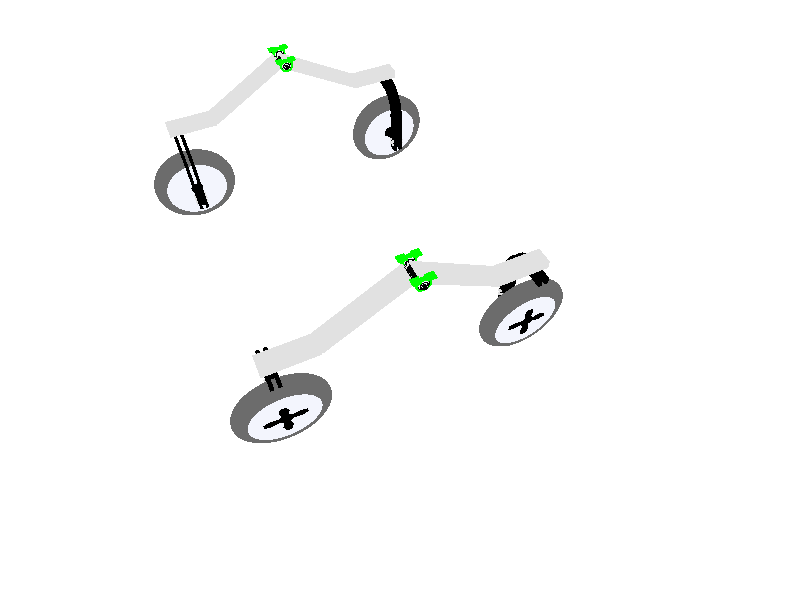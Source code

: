 #include "colors.inc"
#include "textures.inc"
#include "shapes.inc"
#include "metals.inc"
// //Atividade2
camera{
    location <-150, 300, 150>
    look_at <0, 80, 80>
}
light_source{ <-150, 300, 150> White }
// light_source{ <-100, 100, -100> White }
plane{ y, -50
    pigment{ White }
}
plane{<0,1,0>,1 hollow
  texture{
    pigment{ bozo turbulence 0.92
      color_map {
      [0.00 rgb <0.2, 0.3, 1>*0.5]
      [0.50 rgb <0.2, 0.3, 1>*0.8]
      [0.70 rgb <1,1,1>]
      [0.85 rgb <0.25,0.25,0.25>]
      [1.0 rgb <0.5,0.5,0.5>]}
      scale<1,1,1.5>*2.5
      translate<1.0,0,-1>
      }// end of pigment
    finish {ambient 1 diffuse 0}
  }// end of texture
  scale 10000
}// end of plane


// box { <0, 0, 0>,  <1000, 1, 1> pigment{Blue} }// X
// box { <0, 0, 0>,  <1, 1000, 1> pigment{Red}  }// Y
// box { <0, 0, 0>,  <1, 1, 1000> pigment{Green}}// Z

#declare Green_Metal = texture {pigment{color rgb <0, 1, 0>} finish { ambient 0.35 brilliance 2 diffuse 0.3 metallic specular 0.80 roughness 1/20 reflection 0.1}}

#declare pneu = union{
  // Borracha do pneu
  difference{
    union {
      torus {
        22, 5 // major radius, minor radius
         texture{ pigment{ color rgb<1,1,1>*0.15}
           normal { bumps .5 scale .005}
           finish { diffuse .9 phong .2}}
        rotate z*90
        translate <5, 16, 0> // <x, y, z> 
      }
      cylinder {
        <0,15,0>,<10,15,0>,23 
         texture{ pigment{ color rgb<1,1,1>*0.15}
           normal { bumps .5 scale .005}
           finish { diffuse .9 phong .2}
           }
      }
    }
    cylinder {<-3,15,0>,<13,15,0>,20 texture {Silver_Metal}}
  }
  // Parte metalica no centro
  difference{
    union {
      difference{
        cylinder {<0,15,0>,<10,15,0>,20 texture {Silver_Metal}}
        cylinder {<-1,15,0>,<1,15,0>,18 texture {Silver_Metal}}
      }
      cone{<2,15,0>, 15, <-1,15,0>, 12 texture {Silver_Metal}}
    }
    difference{
      union{
          cylinder {<-40,16,0>,<50,16,0>, 4 texture {pigment{Black}}}
          cone{<-2,19,0>, 2, <-2,23,0>, 3 texture {pigment{Black}}}
          cone{<-2,23,0>, 3, <-2,27,0>, 2 texture {pigment{Black}}}
          cone{<-2,13,0>, 2, <-2,8,0>, 3 texture {pigment{Black}}}
          cone{<-2,8,0>, 3, <-2,3,0>, 2 texture {pigment{Black}}}
          cone{<0,16,3>, 2, <0,16,8>, 3 texture {pigment{Black}}}
          cone{<0,16,8>, 3, <0,16,12>, 2 texture {pigment{Black}}}
          cone{<0,16,-3>, 2, <0,16,-8>, 3 texture {pigment{Black}}}
          cone{<0,16,-8>, 3, <0,16,-12>, 2 texture {pigment{Black}}}
      }
      union{
          cylinder {<1,15,0>,<8,15,0>, 30 texture {pigment{Black}}}
          cylinder {<-3,15,0>,<-8,15,0>, 30 texture {pigment{Black}}}
      }
    }
  }  
}

#declare parte_suporte = union{
  difference{
    difference {
      difference {
        difference {
          difference {
            union {
              torus {16, 3 texture{ pigment{ Black}} rotate z*90 translate <1, 30, 19>}
              box {<-1, 0, 0>, <5, 27, 6> pigment{Black}}
              box {<-1, 44, 15>, <5, 48, 30> pigment{Black}} 
            }
            box {<-3, 0, 6>, <9, 26, 40> pigment{Black}}
          }
          box {<-3, 15, 20>, <8, 44, 40> pigment{Black}}
        }
        box {<-3, 30, 30>, <8, 50, 35> pigment{Black}}
      }
      box {<-4, -1, -1>, <0, 70, 70> pigment{Black}}
    }
    box {<2, -1, -1>, <8, 70, 70> pigment{Black}}
  }
}

#declare suporte = union {
  object{ parte_suporte translate <0, 0, 0> }
  object{ parte_suporte translate <4, 0, 0> }
}

#declare parafuso_pneu = difference {
  cylinder {<0, 0, 0>, <0, 0, 2>, 1 texture {pigment {Gray}}}
  cylinder {<0, 0, -1>, <0, 0, 3>, 0.5 texture {pigment {Gray}}}
}

#declare roda_suporte = union {
  object{ suporte translate <-3, 10, -25> rotate <0, -90, 0> }
  object{ pneu translate <0, 0, 0> }
  cylinder {<9, 16, 0>, <26, 16, 0>, 2 texture {Metal}}
  object{ parafuso_pneu translate <20.3, 15, -4> }
  object{ parafuso_pneu translate <23.5, 15, -4> }
  object{ parafuso_pneu translate <20.3, 18, -4> }
  object{ parafuso_pneu translate <23.5, 18, -4> }

  object{ parafuso_pneu translate <20.3, 15, 2> }
  object{ parafuso_pneu translate <23.5, 15, 2> }
  object{ parafuso_pneu translate <20.3, 18, 2> }
  object{ parafuso_pneu translate <23.5, 18, 2> }
}

#declare apoio_motores = union {
  difference {
    box {<0, 0, 0>, <10, 5, 30> pigment{Gray}}
    box {<1, 1, -10>, <9, 4, 40> texture{Metal}}
  }
  difference {
    box {<0, 0, 35>,<10, 5, 90> pigment{Gray} }
    box {<1, 1, 20>,<9, 4, 100> texture{Metal} }
    rotate <-30, 0, 0> translate <0, -17, 0>
  }
}

#declare eixo_apoio_motor = union {
  box {<-1, 3, 1.5>,<3, 4, 6> pigment{Green} }
  box {<-1, 3, -1.5>,<3, 4, -6> pigment{Green} }

  box {<0, 0, 3>,<3, 3, 4> texture{Green_Metal} }
  box {<0, 0, -3>,<3, 3, -4> texture{Green_Metal} }
  difference{
    difference{
      cylinder {<1, 0, 0>, <2, 0, 0>, 3 texture{Green_Metal}}
      cylinder {<0, 0, 0>, <3, 0, 0>, 2.5}
    }
    box {<-2, -1.5, -3>,<5, 1.5, 5> pigment{Black} }
  }
  
  difference{
    cylinder {<0, 0, 0>, <2, 0, 0>, 4 texture{Green_Metal}}
    cylinder {<-1, 0, 0>, <3, 0, 0>, 3}
  }
  difference{
    cylinder {<0, 0, 0>, <2, 0, 0>, 2.5 texture{Silver_Metal}}
    cylinder {<-1, 0, 0>, <3, 0, 0>, 2.3}
  }
  difference{
    cylinder {<0, 0, 0>, <2, 0, 0>, 1.5 texture{Silver_Metal}}
    cylinder {<-1, 0, 0>, <3, 0, 0>, 1}
  }
  difference{
    cylinder {<0, 0, 0>, <2, 0, 0>, 2.3 pigment{Black}}
    cylinder {<-1, 0, 0>, <3, 0, 0>, 1.5}
  }
  cylinder {<-2, 0, 0>, <3, 0, 0>, 1 texture{Metal}}
}

#declare eixo_apoio_motor_parafuso = union{
  object{ eixo_apoio_motor translate <0, 0, 0> }
  cylinder {<1, 2, 5>, <1, 3, 5>, 0.8}
  cylinder {<1, 2, -5>, <1, 3, -5>, 0.8}
}

#declare apoio_motor_completo = union {
  difference{
    object{ apoio_motores translate <-10, 0, -80> rotate <0,180,0>}
    object{ eixo_apoio_motor_parafuso translate <-3, 30, 0> }
  }
  difference{
    object{ apoio_motores translate <0, 0, -75> }
    object{ eixo_apoio_motor_parafuso translate <-3, 30, 0> }
  }
  object{ eixo_apoio_motor_parafuso translate <-4, 30, 0> }
  object{ eixo_apoio_motor_parafuso translate <11, 30, 0> }
  
}

#declare motor_dupla = union {
  object{ apoio_motor_completo translate <0, 60, 70> }
  object{ roda_suporte translate <0, 0, 0> }
  object{ roda_suporte translate <0, 0, 145> }

}
// object{ suporte translate <-3, 10, -25> rotate <0, -90, 0> }

object{ motor_dupla translate <0, 0, 0> }
object{ motor_dupla translate <-200, 0, 0> scale<-1,1,1>}

// object{ apoio_motores translate <0, 0, 0> }

// object{ roda_suporte translate <0, 0, 0> }
// object{ roda_suporte translate <-200, 0, 0>  scale<-1,1,1>}
// object{ roda_suporte translate <0, 0, 100> }
// object{ roda_suporte translate <-200, 0, 100>  scale<-1,1,1>}

